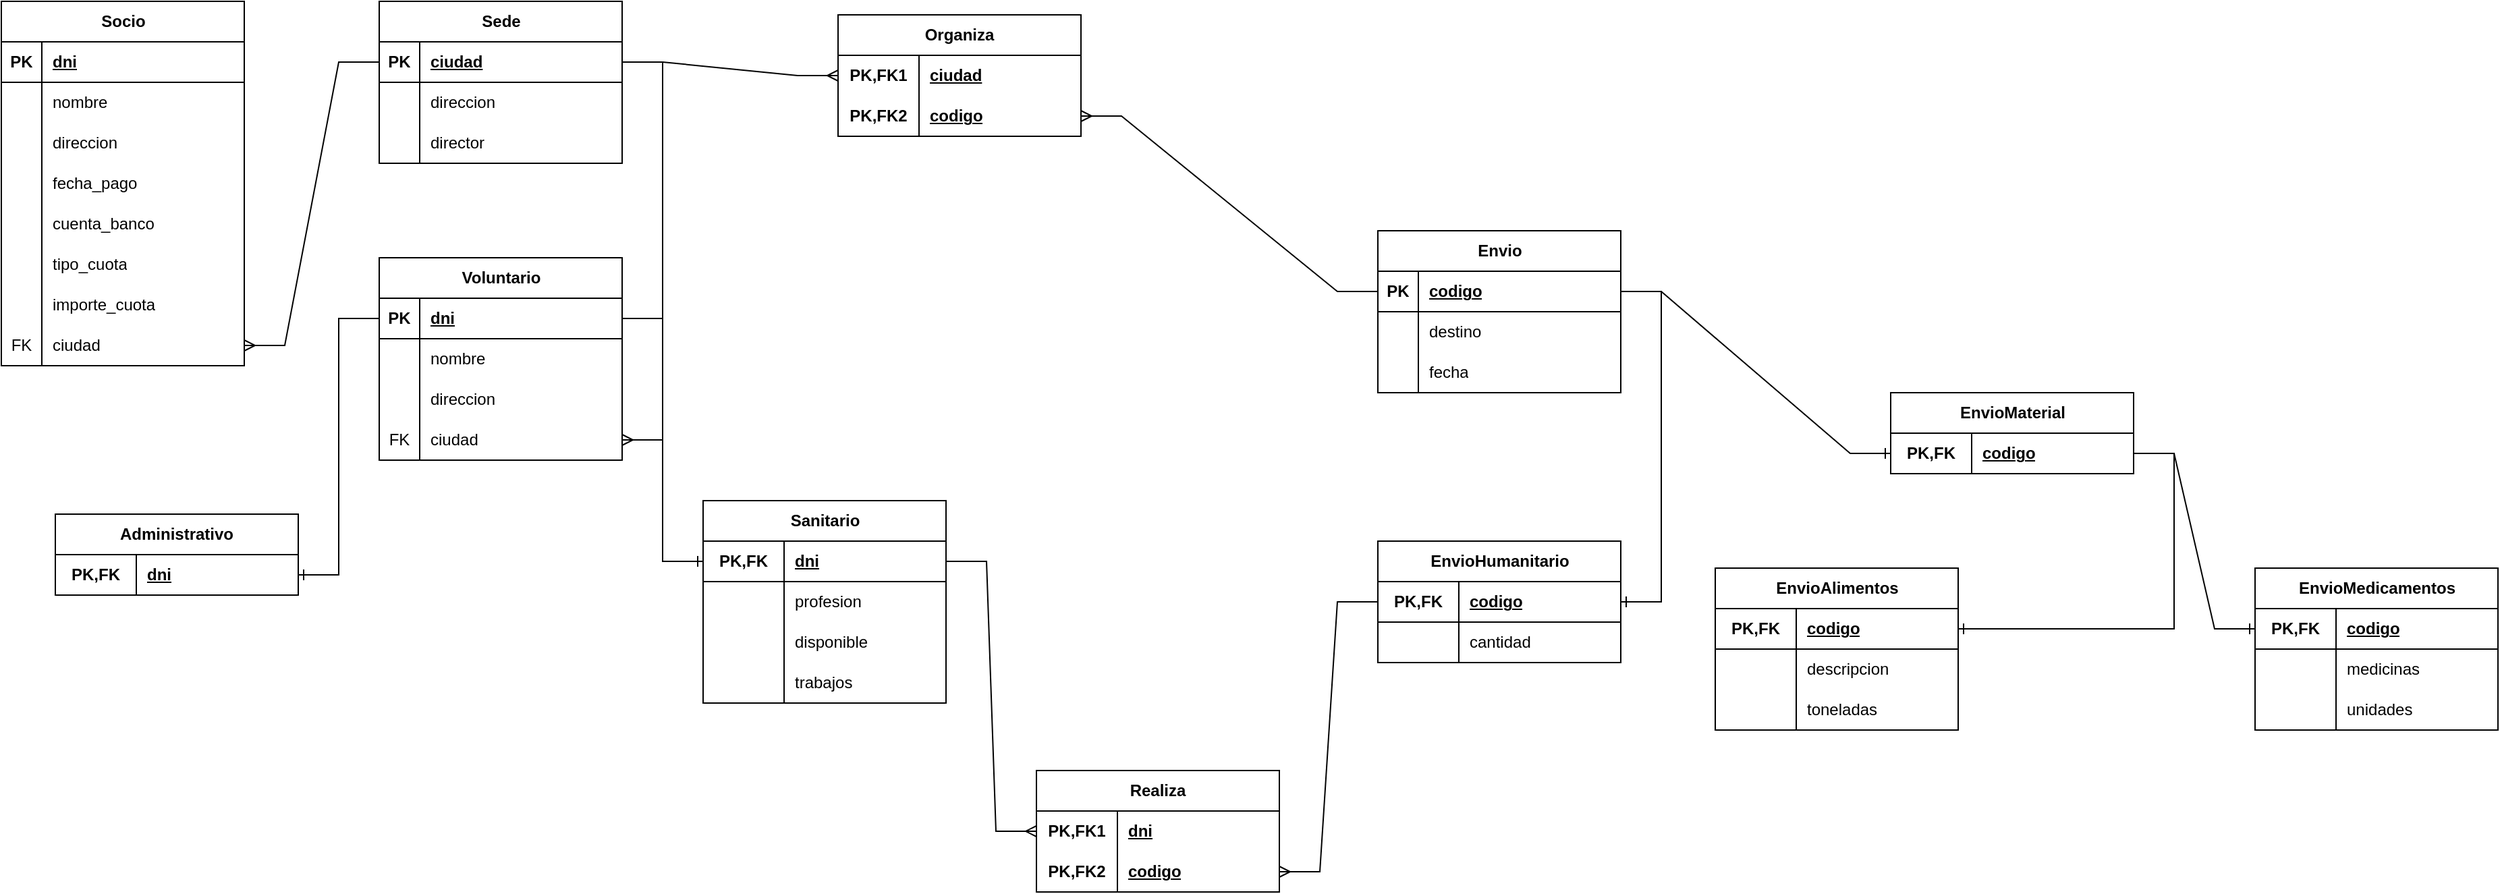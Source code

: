 <mxfile version="22.1.21" type="device">
  <diagram name="Página-1" id="UptLDye1gBwtxcSIjDWc">
    <mxGraphModel dx="2150" dy="1048" grid="1" gridSize="10" guides="1" tooltips="1" connect="1" arrows="1" fold="1" page="1" pageScale="1" pageWidth="827" pageHeight="1169" math="0" shadow="0">
      <root>
        <mxCell id="0" />
        <mxCell id="1" parent="0" />
        <mxCell id="ssdLBrvo46bUVIq6SljX-1" value="Socio" style="shape=table;startSize=30;container=1;collapsible=1;childLayout=tableLayout;fixedRows=1;rowLines=0;fontStyle=1;align=center;resizeLast=1;html=1;" parent="1" vertex="1">
          <mxGeometry x="60" y="710" width="180" height="270" as="geometry" />
        </mxCell>
        <mxCell id="ssdLBrvo46bUVIq6SljX-2" value="" style="shape=tableRow;horizontal=0;startSize=0;swimlaneHead=0;swimlaneBody=0;fillColor=none;collapsible=0;dropTarget=0;points=[[0,0.5],[1,0.5]];portConstraint=eastwest;top=0;left=0;right=0;bottom=1;" parent="ssdLBrvo46bUVIq6SljX-1" vertex="1">
          <mxGeometry y="30" width="180" height="30" as="geometry" />
        </mxCell>
        <mxCell id="ssdLBrvo46bUVIq6SljX-3" value="PK" style="shape=partialRectangle;connectable=0;fillColor=none;top=0;left=0;bottom=0;right=0;fontStyle=1;overflow=hidden;whiteSpace=wrap;html=1;" parent="ssdLBrvo46bUVIq6SljX-2" vertex="1">
          <mxGeometry width="30" height="30" as="geometry">
            <mxRectangle width="30" height="30" as="alternateBounds" />
          </mxGeometry>
        </mxCell>
        <mxCell id="ssdLBrvo46bUVIq6SljX-4" value="dni" style="shape=partialRectangle;connectable=0;fillColor=none;top=0;left=0;bottom=0;right=0;align=left;spacingLeft=6;fontStyle=5;overflow=hidden;whiteSpace=wrap;html=1;" parent="ssdLBrvo46bUVIq6SljX-2" vertex="1">
          <mxGeometry x="30" width="150" height="30" as="geometry">
            <mxRectangle width="150" height="30" as="alternateBounds" />
          </mxGeometry>
        </mxCell>
        <mxCell id="ssdLBrvo46bUVIq6SljX-5" value="" style="shape=tableRow;horizontal=0;startSize=0;swimlaneHead=0;swimlaneBody=0;fillColor=none;collapsible=0;dropTarget=0;points=[[0,0.5],[1,0.5]];portConstraint=eastwest;top=0;left=0;right=0;bottom=0;" parent="ssdLBrvo46bUVIq6SljX-1" vertex="1">
          <mxGeometry y="60" width="180" height="30" as="geometry" />
        </mxCell>
        <mxCell id="ssdLBrvo46bUVIq6SljX-6" value="" style="shape=partialRectangle;connectable=0;fillColor=none;top=0;left=0;bottom=0;right=0;editable=1;overflow=hidden;whiteSpace=wrap;html=1;" parent="ssdLBrvo46bUVIq6SljX-5" vertex="1">
          <mxGeometry width="30" height="30" as="geometry">
            <mxRectangle width="30" height="30" as="alternateBounds" />
          </mxGeometry>
        </mxCell>
        <mxCell id="ssdLBrvo46bUVIq6SljX-7" value="nombre" style="shape=partialRectangle;connectable=0;fillColor=none;top=0;left=0;bottom=0;right=0;align=left;spacingLeft=6;overflow=hidden;whiteSpace=wrap;html=1;" parent="ssdLBrvo46bUVIq6SljX-5" vertex="1">
          <mxGeometry x="30" width="150" height="30" as="geometry">
            <mxRectangle width="150" height="30" as="alternateBounds" />
          </mxGeometry>
        </mxCell>
        <mxCell id="ssdLBrvo46bUVIq6SljX-8" value="" style="shape=tableRow;horizontal=0;startSize=0;swimlaneHead=0;swimlaneBody=0;fillColor=none;collapsible=0;dropTarget=0;points=[[0,0.5],[1,0.5]];portConstraint=eastwest;top=0;left=0;right=0;bottom=0;" parent="ssdLBrvo46bUVIq6SljX-1" vertex="1">
          <mxGeometry y="90" width="180" height="30" as="geometry" />
        </mxCell>
        <mxCell id="ssdLBrvo46bUVIq6SljX-9" value="" style="shape=partialRectangle;connectable=0;fillColor=none;top=0;left=0;bottom=0;right=0;editable=1;overflow=hidden;whiteSpace=wrap;html=1;" parent="ssdLBrvo46bUVIq6SljX-8" vertex="1">
          <mxGeometry width="30" height="30" as="geometry">
            <mxRectangle width="30" height="30" as="alternateBounds" />
          </mxGeometry>
        </mxCell>
        <mxCell id="ssdLBrvo46bUVIq6SljX-10" value="direccion" style="shape=partialRectangle;connectable=0;fillColor=none;top=0;left=0;bottom=0;right=0;align=left;spacingLeft=6;overflow=hidden;whiteSpace=wrap;html=1;" parent="ssdLBrvo46bUVIq6SljX-8" vertex="1">
          <mxGeometry x="30" width="150" height="30" as="geometry">
            <mxRectangle width="150" height="30" as="alternateBounds" />
          </mxGeometry>
        </mxCell>
        <mxCell id="ssdLBrvo46bUVIq6SljX-11" value="" style="shape=tableRow;horizontal=0;startSize=0;swimlaneHead=0;swimlaneBody=0;fillColor=none;collapsible=0;dropTarget=0;points=[[0,0.5],[1,0.5]];portConstraint=eastwest;top=0;left=0;right=0;bottom=0;" parent="ssdLBrvo46bUVIq6SljX-1" vertex="1">
          <mxGeometry y="120" width="180" height="30" as="geometry" />
        </mxCell>
        <mxCell id="ssdLBrvo46bUVIq6SljX-12" value="" style="shape=partialRectangle;connectable=0;fillColor=none;top=0;left=0;bottom=0;right=0;editable=1;overflow=hidden;whiteSpace=wrap;html=1;" parent="ssdLBrvo46bUVIq6SljX-11" vertex="1">
          <mxGeometry width="30" height="30" as="geometry">
            <mxRectangle width="30" height="30" as="alternateBounds" />
          </mxGeometry>
        </mxCell>
        <mxCell id="ssdLBrvo46bUVIq6SljX-13" value="fecha_pago" style="shape=partialRectangle;connectable=0;fillColor=none;top=0;left=0;bottom=0;right=0;align=left;spacingLeft=6;overflow=hidden;whiteSpace=wrap;html=1;" parent="ssdLBrvo46bUVIq6SljX-11" vertex="1">
          <mxGeometry x="30" width="150" height="30" as="geometry">
            <mxRectangle width="150" height="30" as="alternateBounds" />
          </mxGeometry>
        </mxCell>
        <mxCell id="ssdLBrvo46bUVIq6SljX-14" value="" style="shape=tableRow;horizontal=0;startSize=0;swimlaneHead=0;swimlaneBody=0;fillColor=none;collapsible=0;dropTarget=0;points=[[0,0.5],[1,0.5]];portConstraint=eastwest;top=0;left=0;right=0;bottom=0;" parent="ssdLBrvo46bUVIq6SljX-1" vertex="1">
          <mxGeometry y="150" width="180" height="30" as="geometry" />
        </mxCell>
        <mxCell id="ssdLBrvo46bUVIq6SljX-15" value="" style="shape=partialRectangle;connectable=0;fillColor=none;top=0;left=0;bottom=0;right=0;editable=1;overflow=hidden;whiteSpace=wrap;html=1;" parent="ssdLBrvo46bUVIq6SljX-14" vertex="1">
          <mxGeometry width="30" height="30" as="geometry">
            <mxRectangle width="30" height="30" as="alternateBounds" />
          </mxGeometry>
        </mxCell>
        <mxCell id="ssdLBrvo46bUVIq6SljX-16" value="cuenta_banco" style="shape=partialRectangle;connectable=0;fillColor=none;top=0;left=0;bottom=0;right=0;align=left;spacingLeft=6;overflow=hidden;whiteSpace=wrap;html=1;" parent="ssdLBrvo46bUVIq6SljX-14" vertex="1">
          <mxGeometry x="30" width="150" height="30" as="geometry">
            <mxRectangle width="150" height="30" as="alternateBounds" />
          </mxGeometry>
        </mxCell>
        <mxCell id="ssdLBrvo46bUVIq6SljX-17" value="" style="shape=tableRow;horizontal=0;startSize=0;swimlaneHead=0;swimlaneBody=0;fillColor=none;collapsible=0;dropTarget=0;points=[[0,0.5],[1,0.5]];portConstraint=eastwest;top=0;left=0;right=0;bottom=0;" parent="ssdLBrvo46bUVIq6SljX-1" vertex="1">
          <mxGeometry y="180" width="180" height="30" as="geometry" />
        </mxCell>
        <mxCell id="ssdLBrvo46bUVIq6SljX-18" value="" style="shape=partialRectangle;connectable=0;fillColor=none;top=0;left=0;bottom=0;right=0;editable=1;overflow=hidden;whiteSpace=wrap;html=1;" parent="ssdLBrvo46bUVIq6SljX-17" vertex="1">
          <mxGeometry width="30" height="30" as="geometry">
            <mxRectangle width="30" height="30" as="alternateBounds" />
          </mxGeometry>
        </mxCell>
        <mxCell id="ssdLBrvo46bUVIq6SljX-19" value="tipo_cuota" style="shape=partialRectangle;connectable=0;fillColor=none;top=0;left=0;bottom=0;right=0;align=left;spacingLeft=6;overflow=hidden;whiteSpace=wrap;html=1;" parent="ssdLBrvo46bUVIq6SljX-17" vertex="1">
          <mxGeometry x="30" width="150" height="30" as="geometry">
            <mxRectangle width="150" height="30" as="alternateBounds" />
          </mxGeometry>
        </mxCell>
        <mxCell id="ssdLBrvo46bUVIq6SljX-20" value="" style="shape=tableRow;horizontal=0;startSize=0;swimlaneHead=0;swimlaneBody=0;fillColor=none;collapsible=0;dropTarget=0;points=[[0,0.5],[1,0.5]];portConstraint=eastwest;top=0;left=0;right=0;bottom=0;" parent="ssdLBrvo46bUVIq6SljX-1" vertex="1">
          <mxGeometry y="210" width="180" height="30" as="geometry" />
        </mxCell>
        <mxCell id="ssdLBrvo46bUVIq6SljX-21" value="" style="shape=partialRectangle;connectable=0;fillColor=none;top=0;left=0;bottom=0;right=0;editable=1;overflow=hidden;whiteSpace=wrap;html=1;" parent="ssdLBrvo46bUVIq6SljX-20" vertex="1">
          <mxGeometry width="30" height="30" as="geometry">
            <mxRectangle width="30" height="30" as="alternateBounds" />
          </mxGeometry>
        </mxCell>
        <mxCell id="ssdLBrvo46bUVIq6SljX-22" value="importe_cuota" style="shape=partialRectangle;connectable=0;fillColor=none;top=0;left=0;bottom=0;right=0;align=left;spacingLeft=6;overflow=hidden;whiteSpace=wrap;html=1;" parent="ssdLBrvo46bUVIq6SljX-20" vertex="1">
          <mxGeometry x="30" width="150" height="30" as="geometry">
            <mxRectangle width="150" height="30" as="alternateBounds" />
          </mxGeometry>
        </mxCell>
        <mxCell id="ssdLBrvo46bUVIq6SljX-39" value="" style="shape=tableRow;horizontal=0;startSize=0;swimlaneHead=0;swimlaneBody=0;fillColor=none;collapsible=0;dropTarget=0;points=[[0,0.5],[1,0.5]];portConstraint=eastwest;top=0;left=0;right=0;bottom=0;" parent="ssdLBrvo46bUVIq6SljX-1" vertex="1">
          <mxGeometry y="240" width="180" height="30" as="geometry" />
        </mxCell>
        <mxCell id="ssdLBrvo46bUVIq6SljX-40" value="FK" style="shape=partialRectangle;connectable=0;fillColor=none;top=0;left=0;bottom=0;right=0;editable=1;overflow=hidden;whiteSpace=wrap;html=1;" parent="ssdLBrvo46bUVIq6SljX-39" vertex="1">
          <mxGeometry width="30" height="30" as="geometry">
            <mxRectangle width="30" height="30" as="alternateBounds" />
          </mxGeometry>
        </mxCell>
        <mxCell id="ssdLBrvo46bUVIq6SljX-41" value="ciudad" style="shape=partialRectangle;connectable=0;fillColor=none;top=0;left=0;bottom=0;right=0;align=left;spacingLeft=6;overflow=hidden;whiteSpace=wrap;html=1;" parent="ssdLBrvo46bUVIq6SljX-39" vertex="1">
          <mxGeometry x="30" width="150" height="30" as="geometry">
            <mxRectangle width="150" height="30" as="alternateBounds" />
          </mxGeometry>
        </mxCell>
        <mxCell id="ssdLBrvo46bUVIq6SljX-26" value="Sede" style="shape=table;startSize=30;container=1;collapsible=1;childLayout=tableLayout;fixedRows=1;rowLines=0;fontStyle=1;align=center;resizeLast=1;html=1;" parent="1" vertex="1">
          <mxGeometry x="340" y="710" width="180" height="120" as="geometry" />
        </mxCell>
        <mxCell id="ssdLBrvo46bUVIq6SljX-27" value="" style="shape=tableRow;horizontal=0;startSize=0;swimlaneHead=0;swimlaneBody=0;fillColor=none;collapsible=0;dropTarget=0;points=[[0,0.5],[1,0.5]];portConstraint=eastwest;top=0;left=0;right=0;bottom=1;" parent="ssdLBrvo46bUVIq6SljX-26" vertex="1">
          <mxGeometry y="30" width="180" height="30" as="geometry" />
        </mxCell>
        <mxCell id="ssdLBrvo46bUVIq6SljX-28" value="PK" style="shape=partialRectangle;connectable=0;fillColor=none;top=0;left=0;bottom=0;right=0;fontStyle=1;overflow=hidden;whiteSpace=wrap;html=1;" parent="ssdLBrvo46bUVIq6SljX-27" vertex="1">
          <mxGeometry width="30" height="30" as="geometry">
            <mxRectangle width="30" height="30" as="alternateBounds" />
          </mxGeometry>
        </mxCell>
        <mxCell id="ssdLBrvo46bUVIq6SljX-29" value="ciudad" style="shape=partialRectangle;connectable=0;fillColor=none;top=0;left=0;bottom=0;right=0;align=left;spacingLeft=6;fontStyle=5;overflow=hidden;whiteSpace=wrap;html=1;" parent="ssdLBrvo46bUVIq6SljX-27" vertex="1">
          <mxGeometry x="30" width="150" height="30" as="geometry">
            <mxRectangle width="150" height="30" as="alternateBounds" />
          </mxGeometry>
        </mxCell>
        <mxCell id="ssdLBrvo46bUVIq6SljX-30" value="" style="shape=tableRow;horizontal=0;startSize=0;swimlaneHead=0;swimlaneBody=0;fillColor=none;collapsible=0;dropTarget=0;points=[[0,0.5],[1,0.5]];portConstraint=eastwest;top=0;left=0;right=0;bottom=0;" parent="ssdLBrvo46bUVIq6SljX-26" vertex="1">
          <mxGeometry y="60" width="180" height="30" as="geometry" />
        </mxCell>
        <mxCell id="ssdLBrvo46bUVIq6SljX-31" value="" style="shape=partialRectangle;connectable=0;fillColor=none;top=0;left=0;bottom=0;right=0;editable=1;overflow=hidden;whiteSpace=wrap;html=1;" parent="ssdLBrvo46bUVIq6SljX-30" vertex="1">
          <mxGeometry width="30" height="30" as="geometry">
            <mxRectangle width="30" height="30" as="alternateBounds" />
          </mxGeometry>
        </mxCell>
        <mxCell id="ssdLBrvo46bUVIq6SljX-32" value="direccion" style="shape=partialRectangle;connectable=0;fillColor=none;top=0;left=0;bottom=0;right=0;align=left;spacingLeft=6;overflow=hidden;whiteSpace=wrap;html=1;" parent="ssdLBrvo46bUVIq6SljX-30" vertex="1">
          <mxGeometry x="30" width="150" height="30" as="geometry">
            <mxRectangle width="150" height="30" as="alternateBounds" />
          </mxGeometry>
        </mxCell>
        <mxCell id="ssdLBrvo46bUVIq6SljX-33" value="" style="shape=tableRow;horizontal=0;startSize=0;swimlaneHead=0;swimlaneBody=0;fillColor=none;collapsible=0;dropTarget=0;points=[[0,0.5],[1,0.5]];portConstraint=eastwest;top=0;left=0;right=0;bottom=0;" parent="ssdLBrvo46bUVIq6SljX-26" vertex="1">
          <mxGeometry y="90" width="180" height="30" as="geometry" />
        </mxCell>
        <mxCell id="ssdLBrvo46bUVIq6SljX-34" value="" style="shape=partialRectangle;connectable=0;fillColor=none;top=0;left=0;bottom=0;right=0;editable=1;overflow=hidden;whiteSpace=wrap;html=1;" parent="ssdLBrvo46bUVIq6SljX-33" vertex="1">
          <mxGeometry width="30" height="30" as="geometry">
            <mxRectangle width="30" height="30" as="alternateBounds" />
          </mxGeometry>
        </mxCell>
        <mxCell id="ssdLBrvo46bUVIq6SljX-35" value="director" style="shape=partialRectangle;connectable=0;fillColor=none;top=0;left=0;bottom=0;right=0;align=left;spacingLeft=6;overflow=hidden;whiteSpace=wrap;html=1;" parent="ssdLBrvo46bUVIq6SljX-33" vertex="1">
          <mxGeometry x="30" width="150" height="30" as="geometry">
            <mxRectangle width="150" height="30" as="alternateBounds" />
          </mxGeometry>
        </mxCell>
        <mxCell id="ssdLBrvo46bUVIq6SljX-42" value="" style="edgeStyle=entityRelationEdgeStyle;fontSize=12;html=1;endArrow=ERmany;rounded=0;" parent="1" source="ssdLBrvo46bUVIq6SljX-27" target="ssdLBrvo46bUVIq6SljX-39" edge="1">
          <mxGeometry width="100" height="100" relative="1" as="geometry">
            <mxPoint x="240" y="870" as="sourcePoint" />
            <mxPoint x="340" y="770" as="targetPoint" />
          </mxGeometry>
        </mxCell>
        <mxCell id="ssdLBrvo46bUVIq6SljX-43" value="Voluntario" style="shape=table;startSize=30;container=1;collapsible=1;childLayout=tableLayout;fixedRows=1;rowLines=0;fontStyle=1;align=center;resizeLast=1;html=1;" parent="1" vertex="1">
          <mxGeometry x="340" y="900" width="180" height="150" as="geometry" />
        </mxCell>
        <mxCell id="ssdLBrvo46bUVIq6SljX-44" value="" style="shape=tableRow;horizontal=0;startSize=0;swimlaneHead=0;swimlaneBody=0;fillColor=none;collapsible=0;dropTarget=0;points=[[0,0.5],[1,0.5]];portConstraint=eastwest;top=0;left=0;right=0;bottom=1;" parent="ssdLBrvo46bUVIq6SljX-43" vertex="1">
          <mxGeometry y="30" width="180" height="30" as="geometry" />
        </mxCell>
        <mxCell id="ssdLBrvo46bUVIq6SljX-45" value="PK" style="shape=partialRectangle;connectable=0;fillColor=none;top=0;left=0;bottom=0;right=0;fontStyle=1;overflow=hidden;whiteSpace=wrap;html=1;" parent="ssdLBrvo46bUVIq6SljX-44" vertex="1">
          <mxGeometry width="30" height="30" as="geometry">
            <mxRectangle width="30" height="30" as="alternateBounds" />
          </mxGeometry>
        </mxCell>
        <mxCell id="ssdLBrvo46bUVIq6SljX-46" value="dni" style="shape=partialRectangle;connectable=0;fillColor=none;top=0;left=0;bottom=0;right=0;align=left;spacingLeft=6;fontStyle=5;overflow=hidden;whiteSpace=wrap;html=1;" parent="ssdLBrvo46bUVIq6SljX-44" vertex="1">
          <mxGeometry x="30" width="150" height="30" as="geometry">
            <mxRectangle width="150" height="30" as="alternateBounds" />
          </mxGeometry>
        </mxCell>
        <mxCell id="ssdLBrvo46bUVIq6SljX-47" value="" style="shape=tableRow;horizontal=0;startSize=0;swimlaneHead=0;swimlaneBody=0;fillColor=none;collapsible=0;dropTarget=0;points=[[0,0.5],[1,0.5]];portConstraint=eastwest;top=0;left=0;right=0;bottom=0;" parent="ssdLBrvo46bUVIq6SljX-43" vertex="1">
          <mxGeometry y="60" width="180" height="30" as="geometry" />
        </mxCell>
        <mxCell id="ssdLBrvo46bUVIq6SljX-48" value="" style="shape=partialRectangle;connectable=0;fillColor=none;top=0;left=0;bottom=0;right=0;editable=1;overflow=hidden;whiteSpace=wrap;html=1;" parent="ssdLBrvo46bUVIq6SljX-47" vertex="1">
          <mxGeometry width="30" height="30" as="geometry">
            <mxRectangle width="30" height="30" as="alternateBounds" />
          </mxGeometry>
        </mxCell>
        <mxCell id="ssdLBrvo46bUVIq6SljX-49" value="nombre" style="shape=partialRectangle;connectable=0;fillColor=none;top=0;left=0;bottom=0;right=0;align=left;spacingLeft=6;overflow=hidden;whiteSpace=wrap;html=1;" parent="ssdLBrvo46bUVIq6SljX-47" vertex="1">
          <mxGeometry x="30" width="150" height="30" as="geometry">
            <mxRectangle width="150" height="30" as="alternateBounds" />
          </mxGeometry>
        </mxCell>
        <mxCell id="ssdLBrvo46bUVIq6SljX-50" value="" style="shape=tableRow;horizontal=0;startSize=0;swimlaneHead=0;swimlaneBody=0;fillColor=none;collapsible=0;dropTarget=0;points=[[0,0.5],[1,0.5]];portConstraint=eastwest;top=0;left=0;right=0;bottom=0;" parent="ssdLBrvo46bUVIq6SljX-43" vertex="1">
          <mxGeometry y="90" width="180" height="30" as="geometry" />
        </mxCell>
        <mxCell id="ssdLBrvo46bUVIq6SljX-51" value="" style="shape=partialRectangle;connectable=0;fillColor=none;top=0;left=0;bottom=0;right=0;editable=1;overflow=hidden;whiteSpace=wrap;html=1;" parent="ssdLBrvo46bUVIq6SljX-50" vertex="1">
          <mxGeometry width="30" height="30" as="geometry">
            <mxRectangle width="30" height="30" as="alternateBounds" />
          </mxGeometry>
        </mxCell>
        <mxCell id="ssdLBrvo46bUVIq6SljX-52" value="direccion" style="shape=partialRectangle;connectable=0;fillColor=none;top=0;left=0;bottom=0;right=0;align=left;spacingLeft=6;overflow=hidden;whiteSpace=wrap;html=1;" parent="ssdLBrvo46bUVIq6SljX-50" vertex="1">
          <mxGeometry x="30" width="150" height="30" as="geometry">
            <mxRectangle width="150" height="30" as="alternateBounds" />
          </mxGeometry>
        </mxCell>
        <mxCell id="ssdLBrvo46bUVIq6SljX-53" value="" style="shape=tableRow;horizontal=0;startSize=0;swimlaneHead=0;swimlaneBody=0;fillColor=none;collapsible=0;dropTarget=0;points=[[0,0.5],[1,0.5]];portConstraint=eastwest;top=0;left=0;right=0;bottom=0;" parent="ssdLBrvo46bUVIq6SljX-43" vertex="1">
          <mxGeometry y="120" width="180" height="30" as="geometry" />
        </mxCell>
        <mxCell id="ssdLBrvo46bUVIq6SljX-54" value="FK" style="shape=partialRectangle;connectable=0;fillColor=none;top=0;left=0;bottom=0;right=0;editable=1;overflow=hidden;whiteSpace=wrap;html=1;" parent="ssdLBrvo46bUVIq6SljX-53" vertex="1">
          <mxGeometry width="30" height="30" as="geometry">
            <mxRectangle width="30" height="30" as="alternateBounds" />
          </mxGeometry>
        </mxCell>
        <mxCell id="ssdLBrvo46bUVIq6SljX-55" value="ciudad" style="shape=partialRectangle;connectable=0;fillColor=none;top=0;left=0;bottom=0;right=0;align=left;spacingLeft=6;overflow=hidden;whiteSpace=wrap;html=1;" parent="ssdLBrvo46bUVIq6SljX-53" vertex="1">
          <mxGeometry x="30" width="150" height="30" as="geometry">
            <mxRectangle width="150" height="30" as="alternateBounds" />
          </mxGeometry>
        </mxCell>
        <mxCell id="ssdLBrvo46bUVIq6SljX-56" value="" style="edgeStyle=entityRelationEdgeStyle;fontSize=12;html=1;endArrow=ERmany;rounded=0;" parent="1" source="ssdLBrvo46bUVIq6SljX-27" target="ssdLBrvo46bUVIq6SljX-53" edge="1">
          <mxGeometry width="100" height="100" relative="1" as="geometry">
            <mxPoint x="320" y="1000" as="sourcePoint" />
            <mxPoint x="420" y="900" as="targetPoint" />
          </mxGeometry>
        </mxCell>
        <mxCell id="ssdLBrvo46bUVIq6SljX-57" value="Administrativo" style="shape=table;startSize=30;container=1;collapsible=1;childLayout=tableLayout;fixedRows=1;rowLines=0;fontStyle=1;align=center;resizeLast=1;html=1;whiteSpace=wrap;" parent="1" vertex="1">
          <mxGeometry x="100" y="1090" width="180" height="60" as="geometry" />
        </mxCell>
        <mxCell id="ssdLBrvo46bUVIq6SljX-61" value="" style="shape=tableRow;horizontal=0;startSize=0;swimlaneHead=0;swimlaneBody=0;fillColor=none;collapsible=0;dropTarget=0;points=[[0,0.5],[1,0.5]];portConstraint=eastwest;top=0;left=0;right=0;bottom=1;html=1;" parent="ssdLBrvo46bUVIq6SljX-57" vertex="1">
          <mxGeometry y="30" width="180" height="30" as="geometry" />
        </mxCell>
        <mxCell id="ssdLBrvo46bUVIq6SljX-62" value="PK,FK" style="shape=partialRectangle;connectable=0;fillColor=none;top=0;left=0;bottom=0;right=0;fontStyle=1;overflow=hidden;html=1;whiteSpace=wrap;" parent="ssdLBrvo46bUVIq6SljX-61" vertex="1">
          <mxGeometry width="60" height="30" as="geometry">
            <mxRectangle width="60" height="30" as="alternateBounds" />
          </mxGeometry>
        </mxCell>
        <mxCell id="ssdLBrvo46bUVIq6SljX-63" value="dni" style="shape=partialRectangle;connectable=0;fillColor=none;top=0;left=0;bottom=0;right=0;align=left;spacingLeft=6;fontStyle=5;overflow=hidden;html=1;whiteSpace=wrap;" parent="ssdLBrvo46bUVIq6SljX-61" vertex="1">
          <mxGeometry x="60" width="120" height="30" as="geometry">
            <mxRectangle width="120" height="30" as="alternateBounds" />
          </mxGeometry>
        </mxCell>
        <mxCell id="ssdLBrvo46bUVIq6SljX-70" value="" style="edgeStyle=entityRelationEdgeStyle;fontSize=12;html=1;endArrow=ERone;endFill=1;rounded=0;" parent="1" source="ssdLBrvo46bUVIq6SljX-44" target="ssdLBrvo46bUVIq6SljX-61" edge="1">
          <mxGeometry width="100" height="100" relative="1" as="geometry">
            <mxPoint x="150" y="1130" as="sourcePoint" />
            <mxPoint x="250" y="1030" as="targetPoint" />
          </mxGeometry>
        </mxCell>
        <mxCell id="ssdLBrvo46bUVIq6SljX-71" value="Sanitario" style="shape=table;startSize=30;container=1;collapsible=1;childLayout=tableLayout;fixedRows=1;rowLines=0;fontStyle=1;align=center;resizeLast=1;html=1;" parent="1" vertex="1">
          <mxGeometry x="580" y="1080" width="180" height="150" as="geometry" />
        </mxCell>
        <mxCell id="ssdLBrvo46bUVIq6SljX-72" value="" style="shape=tableRow;horizontal=0;startSize=0;swimlaneHead=0;swimlaneBody=0;fillColor=none;collapsible=0;dropTarget=0;points=[[0,0.5],[1,0.5]];portConstraint=eastwest;top=0;left=0;right=0;bottom=1;" parent="ssdLBrvo46bUVIq6SljX-71" vertex="1">
          <mxGeometry y="30" width="180" height="30" as="geometry" />
        </mxCell>
        <mxCell id="ssdLBrvo46bUVIq6SljX-73" value="PK,FK" style="shape=partialRectangle;connectable=0;fillColor=none;top=0;left=0;bottom=0;right=0;fontStyle=1;overflow=hidden;whiteSpace=wrap;html=1;" parent="ssdLBrvo46bUVIq6SljX-72" vertex="1">
          <mxGeometry width="60" height="30" as="geometry">
            <mxRectangle width="60" height="30" as="alternateBounds" />
          </mxGeometry>
        </mxCell>
        <mxCell id="ssdLBrvo46bUVIq6SljX-74" value="dni" style="shape=partialRectangle;connectable=0;fillColor=none;top=0;left=0;bottom=0;right=0;align=left;spacingLeft=6;fontStyle=5;overflow=hidden;whiteSpace=wrap;html=1;" parent="ssdLBrvo46bUVIq6SljX-72" vertex="1">
          <mxGeometry x="60" width="120" height="30" as="geometry">
            <mxRectangle width="120" height="30" as="alternateBounds" />
          </mxGeometry>
        </mxCell>
        <mxCell id="ssdLBrvo46bUVIq6SljX-75" value="" style="shape=tableRow;horizontal=0;startSize=0;swimlaneHead=0;swimlaneBody=0;fillColor=none;collapsible=0;dropTarget=0;points=[[0,0.5],[1,0.5]];portConstraint=eastwest;top=0;left=0;right=0;bottom=0;" parent="ssdLBrvo46bUVIq6SljX-71" vertex="1">
          <mxGeometry y="60" width="180" height="30" as="geometry" />
        </mxCell>
        <mxCell id="ssdLBrvo46bUVIq6SljX-76" value="" style="shape=partialRectangle;connectable=0;fillColor=none;top=0;left=0;bottom=0;right=0;editable=1;overflow=hidden;whiteSpace=wrap;html=1;" parent="ssdLBrvo46bUVIq6SljX-75" vertex="1">
          <mxGeometry width="60" height="30" as="geometry">
            <mxRectangle width="60" height="30" as="alternateBounds" />
          </mxGeometry>
        </mxCell>
        <mxCell id="ssdLBrvo46bUVIq6SljX-77" value="profesion" style="shape=partialRectangle;connectable=0;fillColor=none;top=0;left=0;bottom=0;right=0;align=left;spacingLeft=6;overflow=hidden;whiteSpace=wrap;html=1;" parent="ssdLBrvo46bUVIq6SljX-75" vertex="1">
          <mxGeometry x="60" width="120" height="30" as="geometry">
            <mxRectangle width="120" height="30" as="alternateBounds" />
          </mxGeometry>
        </mxCell>
        <mxCell id="ssdLBrvo46bUVIq6SljX-78" value="" style="shape=tableRow;horizontal=0;startSize=0;swimlaneHead=0;swimlaneBody=0;fillColor=none;collapsible=0;dropTarget=0;points=[[0,0.5],[1,0.5]];portConstraint=eastwest;top=0;left=0;right=0;bottom=0;" parent="ssdLBrvo46bUVIq6SljX-71" vertex="1">
          <mxGeometry y="90" width="180" height="30" as="geometry" />
        </mxCell>
        <mxCell id="ssdLBrvo46bUVIq6SljX-79" value="" style="shape=partialRectangle;connectable=0;fillColor=none;top=0;left=0;bottom=0;right=0;editable=1;overflow=hidden;whiteSpace=wrap;html=1;" parent="ssdLBrvo46bUVIq6SljX-78" vertex="1">
          <mxGeometry width="60" height="30" as="geometry">
            <mxRectangle width="60" height="30" as="alternateBounds" />
          </mxGeometry>
        </mxCell>
        <mxCell id="ssdLBrvo46bUVIq6SljX-80" value="disponible" style="shape=partialRectangle;connectable=0;fillColor=none;top=0;left=0;bottom=0;right=0;align=left;spacingLeft=6;overflow=hidden;whiteSpace=wrap;html=1;" parent="ssdLBrvo46bUVIq6SljX-78" vertex="1">
          <mxGeometry x="60" width="120" height="30" as="geometry">
            <mxRectangle width="120" height="30" as="alternateBounds" />
          </mxGeometry>
        </mxCell>
        <mxCell id="ssdLBrvo46bUVIq6SljX-81" value="" style="shape=tableRow;horizontal=0;startSize=0;swimlaneHead=0;swimlaneBody=0;fillColor=none;collapsible=0;dropTarget=0;points=[[0,0.5],[1,0.5]];portConstraint=eastwest;top=0;left=0;right=0;bottom=0;" parent="ssdLBrvo46bUVIq6SljX-71" vertex="1">
          <mxGeometry y="120" width="180" height="30" as="geometry" />
        </mxCell>
        <mxCell id="ssdLBrvo46bUVIq6SljX-82" value="" style="shape=partialRectangle;connectable=0;fillColor=none;top=0;left=0;bottom=0;right=0;editable=1;overflow=hidden;whiteSpace=wrap;html=1;" parent="ssdLBrvo46bUVIq6SljX-81" vertex="1">
          <mxGeometry width="60" height="30" as="geometry">
            <mxRectangle width="60" height="30" as="alternateBounds" />
          </mxGeometry>
        </mxCell>
        <mxCell id="ssdLBrvo46bUVIq6SljX-83" value="trabajos" style="shape=partialRectangle;connectable=0;fillColor=none;top=0;left=0;bottom=0;right=0;align=left;spacingLeft=6;overflow=hidden;whiteSpace=wrap;html=1;" parent="ssdLBrvo46bUVIq6SljX-81" vertex="1">
          <mxGeometry x="60" width="120" height="30" as="geometry">
            <mxRectangle width="120" height="30" as="alternateBounds" />
          </mxGeometry>
        </mxCell>
        <mxCell id="ssdLBrvo46bUVIq6SljX-84" value="" style="edgeStyle=entityRelationEdgeStyle;fontSize=12;html=1;endArrow=ERone;endFill=1;rounded=0;" parent="1" source="ssdLBrvo46bUVIq6SljX-44" target="ssdLBrvo46bUVIq6SljX-72" edge="1">
          <mxGeometry width="100" height="100" relative="1" as="geometry">
            <mxPoint x="480" y="1190" as="sourcePoint" />
            <mxPoint x="580" y="1090" as="targetPoint" />
          </mxGeometry>
        </mxCell>
        <mxCell id="ssdLBrvo46bUVIq6SljX-85" value="Envio" style="shape=table;startSize=30;container=1;collapsible=1;childLayout=tableLayout;fixedRows=1;rowLines=0;fontStyle=1;align=center;resizeLast=1;html=1;" parent="1" vertex="1">
          <mxGeometry x="1080" y="880" width="180" height="120" as="geometry" />
        </mxCell>
        <mxCell id="ssdLBrvo46bUVIq6SljX-86" value="" style="shape=tableRow;horizontal=0;startSize=0;swimlaneHead=0;swimlaneBody=0;fillColor=none;collapsible=0;dropTarget=0;points=[[0,0.5],[1,0.5]];portConstraint=eastwest;top=0;left=0;right=0;bottom=1;" parent="ssdLBrvo46bUVIq6SljX-85" vertex="1">
          <mxGeometry y="30" width="180" height="30" as="geometry" />
        </mxCell>
        <mxCell id="ssdLBrvo46bUVIq6SljX-87" value="PK" style="shape=partialRectangle;connectable=0;fillColor=none;top=0;left=0;bottom=0;right=0;fontStyle=1;overflow=hidden;whiteSpace=wrap;html=1;" parent="ssdLBrvo46bUVIq6SljX-86" vertex="1">
          <mxGeometry width="30" height="30" as="geometry">
            <mxRectangle width="30" height="30" as="alternateBounds" />
          </mxGeometry>
        </mxCell>
        <mxCell id="ssdLBrvo46bUVIq6SljX-88" value="codigo" style="shape=partialRectangle;connectable=0;fillColor=none;top=0;left=0;bottom=0;right=0;align=left;spacingLeft=6;fontStyle=5;overflow=hidden;whiteSpace=wrap;html=1;" parent="ssdLBrvo46bUVIq6SljX-86" vertex="1">
          <mxGeometry x="30" width="150" height="30" as="geometry">
            <mxRectangle width="150" height="30" as="alternateBounds" />
          </mxGeometry>
        </mxCell>
        <mxCell id="ssdLBrvo46bUVIq6SljX-89" value="" style="shape=tableRow;horizontal=0;startSize=0;swimlaneHead=0;swimlaneBody=0;fillColor=none;collapsible=0;dropTarget=0;points=[[0,0.5],[1,0.5]];portConstraint=eastwest;top=0;left=0;right=0;bottom=0;" parent="ssdLBrvo46bUVIq6SljX-85" vertex="1">
          <mxGeometry y="60" width="180" height="30" as="geometry" />
        </mxCell>
        <mxCell id="ssdLBrvo46bUVIq6SljX-90" value="" style="shape=partialRectangle;connectable=0;fillColor=none;top=0;left=0;bottom=0;right=0;editable=1;overflow=hidden;whiteSpace=wrap;html=1;" parent="ssdLBrvo46bUVIq6SljX-89" vertex="1">
          <mxGeometry width="30" height="30" as="geometry">
            <mxRectangle width="30" height="30" as="alternateBounds" />
          </mxGeometry>
        </mxCell>
        <mxCell id="ssdLBrvo46bUVIq6SljX-91" value="destino" style="shape=partialRectangle;connectable=0;fillColor=none;top=0;left=0;bottom=0;right=0;align=left;spacingLeft=6;overflow=hidden;whiteSpace=wrap;html=1;" parent="ssdLBrvo46bUVIq6SljX-89" vertex="1">
          <mxGeometry x="30" width="150" height="30" as="geometry">
            <mxRectangle width="150" height="30" as="alternateBounds" />
          </mxGeometry>
        </mxCell>
        <mxCell id="ssdLBrvo46bUVIq6SljX-92" value="" style="shape=tableRow;horizontal=0;startSize=0;swimlaneHead=0;swimlaneBody=0;fillColor=none;collapsible=0;dropTarget=0;points=[[0,0.5],[1,0.5]];portConstraint=eastwest;top=0;left=0;right=0;bottom=0;" parent="ssdLBrvo46bUVIq6SljX-85" vertex="1">
          <mxGeometry y="90" width="180" height="30" as="geometry" />
        </mxCell>
        <mxCell id="ssdLBrvo46bUVIq6SljX-93" value="" style="shape=partialRectangle;connectable=0;fillColor=none;top=0;left=0;bottom=0;right=0;editable=1;overflow=hidden;whiteSpace=wrap;html=1;" parent="ssdLBrvo46bUVIq6SljX-92" vertex="1">
          <mxGeometry width="30" height="30" as="geometry">
            <mxRectangle width="30" height="30" as="alternateBounds" />
          </mxGeometry>
        </mxCell>
        <mxCell id="ssdLBrvo46bUVIq6SljX-94" value="fecha" style="shape=partialRectangle;connectable=0;fillColor=none;top=0;left=0;bottom=0;right=0;align=left;spacingLeft=6;overflow=hidden;whiteSpace=wrap;html=1;" parent="ssdLBrvo46bUVIq6SljX-92" vertex="1">
          <mxGeometry x="30" width="150" height="30" as="geometry">
            <mxRectangle width="150" height="30" as="alternateBounds" />
          </mxGeometry>
        </mxCell>
        <mxCell id="ssdLBrvo46bUVIq6SljX-98" value="Organiza" style="shape=table;startSize=30;container=1;collapsible=1;childLayout=tableLayout;fixedRows=1;rowLines=0;fontStyle=1;align=center;resizeLast=1;html=1;whiteSpace=wrap;" parent="1" vertex="1">
          <mxGeometry x="680" y="720" width="180" height="90" as="geometry" />
        </mxCell>
        <mxCell id="ssdLBrvo46bUVIq6SljX-99" value="" style="shape=tableRow;horizontal=0;startSize=0;swimlaneHead=0;swimlaneBody=0;fillColor=none;collapsible=0;dropTarget=0;points=[[0,0.5],[1,0.5]];portConstraint=eastwest;top=0;left=0;right=0;bottom=0;html=1;" parent="ssdLBrvo46bUVIq6SljX-98" vertex="1">
          <mxGeometry y="30" width="180" height="30" as="geometry" />
        </mxCell>
        <mxCell id="ssdLBrvo46bUVIq6SljX-100" value="PK,FK1" style="shape=partialRectangle;connectable=0;fillColor=none;top=0;left=0;bottom=0;right=0;fontStyle=1;overflow=hidden;html=1;whiteSpace=wrap;" parent="ssdLBrvo46bUVIq6SljX-99" vertex="1">
          <mxGeometry width="60" height="30" as="geometry">
            <mxRectangle width="60" height="30" as="alternateBounds" />
          </mxGeometry>
        </mxCell>
        <mxCell id="ssdLBrvo46bUVIq6SljX-101" value="ciudad" style="shape=partialRectangle;connectable=0;fillColor=none;top=0;left=0;bottom=0;right=0;align=left;spacingLeft=6;fontStyle=5;overflow=hidden;html=1;whiteSpace=wrap;" parent="ssdLBrvo46bUVIq6SljX-99" vertex="1">
          <mxGeometry x="60" width="120" height="30" as="geometry">
            <mxRectangle width="120" height="30" as="alternateBounds" />
          </mxGeometry>
        </mxCell>
        <mxCell id="ssdLBrvo46bUVIq6SljX-102" value="" style="shape=tableRow;horizontal=0;startSize=0;swimlaneHead=0;swimlaneBody=0;fillColor=none;collapsible=0;dropTarget=0;points=[[0,0.5],[1,0.5]];portConstraint=eastwest;top=0;left=0;right=0;bottom=1;html=1;" parent="ssdLBrvo46bUVIq6SljX-98" vertex="1">
          <mxGeometry y="60" width="180" height="30" as="geometry" />
        </mxCell>
        <mxCell id="ssdLBrvo46bUVIq6SljX-103" value="PK,FK2" style="shape=partialRectangle;connectable=0;fillColor=none;top=0;left=0;bottom=0;right=0;fontStyle=1;overflow=hidden;html=1;whiteSpace=wrap;" parent="ssdLBrvo46bUVIq6SljX-102" vertex="1">
          <mxGeometry width="60" height="30" as="geometry">
            <mxRectangle width="60" height="30" as="alternateBounds" />
          </mxGeometry>
        </mxCell>
        <mxCell id="ssdLBrvo46bUVIq6SljX-104" value="codigo" style="shape=partialRectangle;connectable=0;fillColor=none;top=0;left=0;bottom=0;right=0;align=left;spacingLeft=6;fontStyle=5;overflow=hidden;html=1;whiteSpace=wrap;" parent="ssdLBrvo46bUVIq6SljX-102" vertex="1">
          <mxGeometry x="60" width="120" height="30" as="geometry">
            <mxRectangle width="120" height="30" as="alternateBounds" />
          </mxGeometry>
        </mxCell>
        <mxCell id="ssdLBrvo46bUVIq6SljX-111" value="" style="edgeStyle=entityRelationEdgeStyle;fontSize=12;html=1;endArrow=ERmany;rounded=0;" parent="1" source="ssdLBrvo46bUVIq6SljX-27" target="ssdLBrvo46bUVIq6SljX-99" edge="1">
          <mxGeometry width="100" height="100" relative="1" as="geometry">
            <mxPoint x="680" y="900" as="sourcePoint" />
            <mxPoint x="780" y="800" as="targetPoint" />
          </mxGeometry>
        </mxCell>
        <mxCell id="ssdLBrvo46bUVIq6SljX-112" value="" style="edgeStyle=entityRelationEdgeStyle;fontSize=12;html=1;endArrow=ERmany;rounded=0;" parent="1" source="ssdLBrvo46bUVIq6SljX-86" target="ssdLBrvo46bUVIq6SljX-102" edge="1">
          <mxGeometry width="100" height="100" relative="1" as="geometry">
            <mxPoint x="750" y="880" as="sourcePoint" />
            <mxPoint x="830" y="800" as="targetPoint" />
          </mxGeometry>
        </mxCell>
        <mxCell id="ssdLBrvo46bUVIq6SljX-113" value="EnvioHumanitario" style="shape=table;startSize=30;container=1;collapsible=1;childLayout=tableLayout;fixedRows=1;rowLines=0;fontStyle=1;align=center;resizeLast=1;html=1;" parent="1" vertex="1">
          <mxGeometry x="1080" y="1110" width="180" height="90" as="geometry" />
        </mxCell>
        <mxCell id="ssdLBrvo46bUVIq6SljX-114" value="" style="shape=tableRow;horizontal=0;startSize=0;swimlaneHead=0;swimlaneBody=0;fillColor=none;collapsible=0;dropTarget=0;points=[[0,0.5],[1,0.5]];portConstraint=eastwest;top=0;left=0;right=0;bottom=1;" parent="ssdLBrvo46bUVIq6SljX-113" vertex="1">
          <mxGeometry y="30" width="180" height="30" as="geometry" />
        </mxCell>
        <mxCell id="ssdLBrvo46bUVIq6SljX-115" value="PK,FK" style="shape=partialRectangle;connectable=0;fillColor=none;top=0;left=0;bottom=0;right=0;fontStyle=1;overflow=hidden;whiteSpace=wrap;html=1;" parent="ssdLBrvo46bUVIq6SljX-114" vertex="1">
          <mxGeometry width="60" height="30" as="geometry">
            <mxRectangle width="60" height="30" as="alternateBounds" />
          </mxGeometry>
        </mxCell>
        <mxCell id="ssdLBrvo46bUVIq6SljX-116" value="codigo" style="shape=partialRectangle;connectable=0;fillColor=none;top=0;left=0;bottom=0;right=0;align=left;spacingLeft=6;fontStyle=5;overflow=hidden;whiteSpace=wrap;html=1;" parent="ssdLBrvo46bUVIq6SljX-114" vertex="1">
          <mxGeometry x="60" width="120" height="30" as="geometry">
            <mxRectangle width="120" height="30" as="alternateBounds" />
          </mxGeometry>
        </mxCell>
        <mxCell id="ssdLBrvo46bUVIq6SljX-117" value="" style="shape=tableRow;horizontal=0;startSize=0;swimlaneHead=0;swimlaneBody=0;fillColor=none;collapsible=0;dropTarget=0;points=[[0,0.5],[1,0.5]];portConstraint=eastwest;top=0;left=0;right=0;bottom=0;" parent="ssdLBrvo46bUVIq6SljX-113" vertex="1">
          <mxGeometry y="60" width="180" height="30" as="geometry" />
        </mxCell>
        <mxCell id="ssdLBrvo46bUVIq6SljX-118" value="" style="shape=partialRectangle;connectable=0;fillColor=none;top=0;left=0;bottom=0;right=0;editable=1;overflow=hidden;whiteSpace=wrap;html=1;" parent="ssdLBrvo46bUVIq6SljX-117" vertex="1">
          <mxGeometry width="60" height="30" as="geometry">
            <mxRectangle width="60" height="30" as="alternateBounds" />
          </mxGeometry>
        </mxCell>
        <mxCell id="ssdLBrvo46bUVIq6SljX-119" value="cantidad" style="shape=partialRectangle;connectable=0;fillColor=none;top=0;left=0;bottom=0;right=0;align=left;spacingLeft=6;overflow=hidden;whiteSpace=wrap;html=1;" parent="ssdLBrvo46bUVIq6SljX-117" vertex="1">
          <mxGeometry x="60" width="120" height="30" as="geometry">
            <mxRectangle width="120" height="30" as="alternateBounds" />
          </mxGeometry>
        </mxCell>
        <mxCell id="ssdLBrvo46bUVIq6SljX-126" value="Realiza" style="shape=table;startSize=30;container=1;collapsible=1;childLayout=tableLayout;fixedRows=1;rowLines=0;fontStyle=1;align=center;resizeLast=1;html=1;whiteSpace=wrap;" parent="1" vertex="1">
          <mxGeometry x="827" y="1280" width="180" height="90" as="geometry" />
        </mxCell>
        <mxCell id="ssdLBrvo46bUVIq6SljX-127" value="" style="shape=tableRow;horizontal=0;startSize=0;swimlaneHead=0;swimlaneBody=0;fillColor=none;collapsible=0;dropTarget=0;points=[[0,0.5],[1,0.5]];portConstraint=eastwest;top=0;left=0;right=0;bottom=0;html=1;" parent="ssdLBrvo46bUVIq6SljX-126" vertex="1">
          <mxGeometry y="30" width="180" height="30" as="geometry" />
        </mxCell>
        <mxCell id="ssdLBrvo46bUVIq6SljX-128" value="PK,FK1" style="shape=partialRectangle;connectable=0;fillColor=none;top=0;left=0;bottom=0;right=0;fontStyle=1;overflow=hidden;html=1;whiteSpace=wrap;" parent="ssdLBrvo46bUVIq6SljX-127" vertex="1">
          <mxGeometry width="60" height="30" as="geometry">
            <mxRectangle width="60" height="30" as="alternateBounds" />
          </mxGeometry>
        </mxCell>
        <mxCell id="ssdLBrvo46bUVIq6SljX-129" value="dni" style="shape=partialRectangle;connectable=0;fillColor=none;top=0;left=0;bottom=0;right=0;align=left;spacingLeft=6;fontStyle=5;overflow=hidden;html=1;whiteSpace=wrap;" parent="ssdLBrvo46bUVIq6SljX-127" vertex="1">
          <mxGeometry x="60" width="120" height="30" as="geometry">
            <mxRectangle width="120" height="30" as="alternateBounds" />
          </mxGeometry>
        </mxCell>
        <mxCell id="ssdLBrvo46bUVIq6SljX-130" value="" style="shape=tableRow;horizontal=0;startSize=0;swimlaneHead=0;swimlaneBody=0;fillColor=none;collapsible=0;dropTarget=0;points=[[0,0.5],[1,0.5]];portConstraint=eastwest;top=0;left=0;right=0;bottom=1;html=1;" parent="ssdLBrvo46bUVIq6SljX-126" vertex="1">
          <mxGeometry y="60" width="180" height="30" as="geometry" />
        </mxCell>
        <mxCell id="ssdLBrvo46bUVIq6SljX-131" value="PK,FK2" style="shape=partialRectangle;connectable=0;fillColor=none;top=0;left=0;bottom=0;right=0;fontStyle=1;overflow=hidden;html=1;whiteSpace=wrap;" parent="ssdLBrvo46bUVIq6SljX-130" vertex="1">
          <mxGeometry width="60" height="30" as="geometry">
            <mxRectangle width="60" height="30" as="alternateBounds" />
          </mxGeometry>
        </mxCell>
        <mxCell id="ssdLBrvo46bUVIq6SljX-132" value="codigo" style="shape=partialRectangle;connectable=0;fillColor=none;top=0;left=0;bottom=0;right=0;align=left;spacingLeft=6;fontStyle=5;overflow=hidden;html=1;whiteSpace=wrap;" parent="ssdLBrvo46bUVIq6SljX-130" vertex="1">
          <mxGeometry x="60" width="120" height="30" as="geometry">
            <mxRectangle width="120" height="30" as="alternateBounds" />
          </mxGeometry>
        </mxCell>
        <mxCell id="ssdLBrvo46bUVIq6SljX-139" value="" style="edgeStyle=entityRelationEdgeStyle;fontSize=12;html=1;endArrow=ERmany;rounded=0;" parent="1" source="ssdLBrvo46bUVIq6SljX-72" target="ssdLBrvo46bUVIq6SljX-127" edge="1">
          <mxGeometry width="100" height="100" relative="1" as="geometry">
            <mxPoint x="740" y="1290" as="sourcePoint" />
            <mxPoint x="840" y="1190" as="targetPoint" />
          </mxGeometry>
        </mxCell>
        <mxCell id="ssdLBrvo46bUVIq6SljX-140" value="" style="edgeStyle=entityRelationEdgeStyle;fontSize=12;html=1;endArrow=ERmany;rounded=0;" parent="1" source="ssdLBrvo46bUVIq6SljX-114" target="ssdLBrvo46bUVIq6SljX-130" edge="1">
          <mxGeometry width="100" height="100" relative="1" as="geometry">
            <mxPoint x="940" y="1320" as="sourcePoint" />
            <mxPoint x="1040" y="1220" as="targetPoint" />
          </mxGeometry>
        </mxCell>
        <mxCell id="ssdLBrvo46bUVIq6SljX-141" value="" style="edgeStyle=entityRelationEdgeStyle;fontSize=12;html=1;endArrow=ERone;endFill=1;rounded=0;" parent="1" source="ssdLBrvo46bUVIq6SljX-86" target="ssdLBrvo46bUVIq6SljX-114" edge="1">
          <mxGeometry width="100" height="100" relative="1" as="geometry">
            <mxPoint x="1200" y="1140" as="sourcePoint" />
            <mxPoint x="1300" y="1040" as="targetPoint" />
          </mxGeometry>
        </mxCell>
        <mxCell id="ssdLBrvo46bUVIq6SljX-142" value="EnvioMaterial" style="shape=table;startSize=30;container=1;collapsible=1;childLayout=tableLayout;fixedRows=1;rowLines=0;fontStyle=1;align=center;resizeLast=1;html=1;" parent="1" vertex="1">
          <mxGeometry x="1460" y="1000" width="180" height="60" as="geometry" />
        </mxCell>
        <mxCell id="ssdLBrvo46bUVIq6SljX-143" value="" style="shape=tableRow;horizontal=0;startSize=0;swimlaneHead=0;swimlaneBody=0;fillColor=none;collapsible=0;dropTarget=0;points=[[0,0.5],[1,0.5]];portConstraint=eastwest;top=0;left=0;right=0;bottom=1;" parent="ssdLBrvo46bUVIq6SljX-142" vertex="1">
          <mxGeometry y="30" width="180" height="30" as="geometry" />
        </mxCell>
        <mxCell id="ssdLBrvo46bUVIq6SljX-144" value="PK,FK" style="shape=partialRectangle;connectable=0;fillColor=none;top=0;left=0;bottom=0;right=0;fontStyle=1;overflow=hidden;whiteSpace=wrap;html=1;" parent="ssdLBrvo46bUVIq6SljX-143" vertex="1">
          <mxGeometry width="60" height="30" as="geometry">
            <mxRectangle width="60" height="30" as="alternateBounds" />
          </mxGeometry>
        </mxCell>
        <mxCell id="ssdLBrvo46bUVIq6SljX-145" value="codigo" style="shape=partialRectangle;connectable=0;fillColor=none;top=0;left=0;bottom=0;right=0;align=left;spacingLeft=6;fontStyle=5;overflow=hidden;whiteSpace=wrap;html=1;" parent="ssdLBrvo46bUVIq6SljX-143" vertex="1">
          <mxGeometry x="60" width="120" height="30" as="geometry">
            <mxRectangle width="120" height="30" as="alternateBounds" />
          </mxGeometry>
        </mxCell>
        <mxCell id="ssdLBrvo46bUVIq6SljX-155" value="" style="edgeStyle=entityRelationEdgeStyle;fontSize=12;html=1;endArrow=ERone;endFill=1;rounded=0;" parent="1" source="ssdLBrvo46bUVIq6SljX-86" target="ssdLBrvo46bUVIq6SljX-143" edge="1">
          <mxGeometry width="100" height="100" relative="1" as="geometry">
            <mxPoint x="1300" y="1150" as="sourcePoint" />
            <mxPoint x="1400" y="1050" as="targetPoint" />
          </mxGeometry>
        </mxCell>
        <mxCell id="ssdLBrvo46bUVIq6SljX-156" value="EnvioAlimentos" style="shape=table;startSize=30;container=1;collapsible=1;childLayout=tableLayout;fixedRows=1;rowLines=0;fontStyle=1;align=center;resizeLast=1;html=1;" parent="1" vertex="1">
          <mxGeometry x="1330" y="1130" width="180" height="120" as="geometry" />
        </mxCell>
        <mxCell id="ssdLBrvo46bUVIq6SljX-157" value="" style="shape=tableRow;horizontal=0;startSize=0;swimlaneHead=0;swimlaneBody=0;fillColor=none;collapsible=0;dropTarget=0;points=[[0,0.5],[1,0.5]];portConstraint=eastwest;top=0;left=0;right=0;bottom=1;" parent="ssdLBrvo46bUVIq6SljX-156" vertex="1">
          <mxGeometry y="30" width="180" height="30" as="geometry" />
        </mxCell>
        <mxCell id="ssdLBrvo46bUVIq6SljX-158" value="PK,FK" style="shape=partialRectangle;connectable=0;fillColor=none;top=0;left=0;bottom=0;right=0;fontStyle=1;overflow=hidden;whiteSpace=wrap;html=1;" parent="ssdLBrvo46bUVIq6SljX-157" vertex="1">
          <mxGeometry width="60" height="30" as="geometry">
            <mxRectangle width="60" height="30" as="alternateBounds" />
          </mxGeometry>
        </mxCell>
        <mxCell id="ssdLBrvo46bUVIq6SljX-159" value="codigo" style="shape=partialRectangle;connectable=0;fillColor=none;top=0;left=0;bottom=0;right=0;align=left;spacingLeft=6;fontStyle=5;overflow=hidden;whiteSpace=wrap;html=1;" parent="ssdLBrvo46bUVIq6SljX-157" vertex="1">
          <mxGeometry x="60" width="120" height="30" as="geometry">
            <mxRectangle width="120" height="30" as="alternateBounds" />
          </mxGeometry>
        </mxCell>
        <mxCell id="ssdLBrvo46bUVIq6SljX-160" value="" style="shape=tableRow;horizontal=0;startSize=0;swimlaneHead=0;swimlaneBody=0;fillColor=none;collapsible=0;dropTarget=0;points=[[0,0.5],[1,0.5]];portConstraint=eastwest;top=0;left=0;right=0;bottom=0;" parent="ssdLBrvo46bUVIq6SljX-156" vertex="1">
          <mxGeometry y="60" width="180" height="30" as="geometry" />
        </mxCell>
        <mxCell id="ssdLBrvo46bUVIq6SljX-161" value="" style="shape=partialRectangle;connectable=0;fillColor=none;top=0;left=0;bottom=0;right=0;editable=1;overflow=hidden;whiteSpace=wrap;html=1;" parent="ssdLBrvo46bUVIq6SljX-160" vertex="1">
          <mxGeometry width="60" height="30" as="geometry">
            <mxRectangle width="60" height="30" as="alternateBounds" />
          </mxGeometry>
        </mxCell>
        <mxCell id="ssdLBrvo46bUVIq6SljX-162" value="descripcion" style="shape=partialRectangle;connectable=0;fillColor=none;top=0;left=0;bottom=0;right=0;align=left;spacingLeft=6;overflow=hidden;whiteSpace=wrap;html=1;" parent="ssdLBrvo46bUVIq6SljX-160" vertex="1">
          <mxGeometry x="60" width="120" height="30" as="geometry">
            <mxRectangle width="120" height="30" as="alternateBounds" />
          </mxGeometry>
        </mxCell>
        <mxCell id="ssdLBrvo46bUVIq6SljX-163" value="" style="shape=tableRow;horizontal=0;startSize=0;swimlaneHead=0;swimlaneBody=0;fillColor=none;collapsible=0;dropTarget=0;points=[[0,0.5],[1,0.5]];portConstraint=eastwest;top=0;left=0;right=0;bottom=0;" parent="ssdLBrvo46bUVIq6SljX-156" vertex="1">
          <mxGeometry y="90" width="180" height="30" as="geometry" />
        </mxCell>
        <mxCell id="ssdLBrvo46bUVIq6SljX-164" value="" style="shape=partialRectangle;connectable=0;fillColor=none;top=0;left=0;bottom=0;right=0;editable=1;overflow=hidden;whiteSpace=wrap;html=1;" parent="ssdLBrvo46bUVIq6SljX-163" vertex="1">
          <mxGeometry width="60" height="30" as="geometry">
            <mxRectangle width="60" height="30" as="alternateBounds" />
          </mxGeometry>
        </mxCell>
        <mxCell id="ssdLBrvo46bUVIq6SljX-165" value="toneladas" style="shape=partialRectangle;connectable=0;fillColor=none;top=0;left=0;bottom=0;right=0;align=left;spacingLeft=6;overflow=hidden;whiteSpace=wrap;html=1;" parent="ssdLBrvo46bUVIq6SljX-163" vertex="1">
          <mxGeometry x="60" width="120" height="30" as="geometry">
            <mxRectangle width="120" height="30" as="alternateBounds" />
          </mxGeometry>
        </mxCell>
        <mxCell id="ssdLBrvo46bUVIq6SljX-169" value="EnvioMedicamentos" style="shape=table;startSize=30;container=1;collapsible=1;childLayout=tableLayout;fixedRows=1;rowLines=0;fontStyle=1;align=center;resizeLast=1;html=1;" parent="1" vertex="1">
          <mxGeometry x="1730" y="1130" width="180" height="120" as="geometry" />
        </mxCell>
        <mxCell id="ssdLBrvo46bUVIq6SljX-170" value="" style="shape=tableRow;horizontal=0;startSize=0;swimlaneHead=0;swimlaneBody=0;fillColor=none;collapsible=0;dropTarget=0;points=[[0,0.5],[1,0.5]];portConstraint=eastwest;top=0;left=0;right=0;bottom=1;" parent="ssdLBrvo46bUVIq6SljX-169" vertex="1">
          <mxGeometry y="30" width="180" height="30" as="geometry" />
        </mxCell>
        <mxCell id="ssdLBrvo46bUVIq6SljX-171" value="PK,FK" style="shape=partialRectangle;connectable=0;fillColor=none;top=0;left=0;bottom=0;right=0;fontStyle=1;overflow=hidden;whiteSpace=wrap;html=1;" parent="ssdLBrvo46bUVIq6SljX-170" vertex="1">
          <mxGeometry width="60" height="30" as="geometry">
            <mxRectangle width="60" height="30" as="alternateBounds" />
          </mxGeometry>
        </mxCell>
        <mxCell id="ssdLBrvo46bUVIq6SljX-172" value="codigo" style="shape=partialRectangle;connectable=0;fillColor=none;top=0;left=0;bottom=0;right=0;align=left;spacingLeft=6;fontStyle=5;overflow=hidden;whiteSpace=wrap;html=1;" parent="ssdLBrvo46bUVIq6SljX-170" vertex="1">
          <mxGeometry x="60" width="120" height="30" as="geometry">
            <mxRectangle width="120" height="30" as="alternateBounds" />
          </mxGeometry>
        </mxCell>
        <mxCell id="ssdLBrvo46bUVIq6SljX-173" value="" style="shape=tableRow;horizontal=0;startSize=0;swimlaneHead=0;swimlaneBody=0;fillColor=none;collapsible=0;dropTarget=0;points=[[0,0.5],[1,0.5]];portConstraint=eastwest;top=0;left=0;right=0;bottom=0;" parent="ssdLBrvo46bUVIq6SljX-169" vertex="1">
          <mxGeometry y="60" width="180" height="30" as="geometry" />
        </mxCell>
        <mxCell id="ssdLBrvo46bUVIq6SljX-174" value="" style="shape=partialRectangle;connectable=0;fillColor=none;top=0;left=0;bottom=0;right=0;editable=1;overflow=hidden;whiteSpace=wrap;html=1;" parent="ssdLBrvo46bUVIq6SljX-173" vertex="1">
          <mxGeometry width="60" height="30" as="geometry">
            <mxRectangle width="60" height="30" as="alternateBounds" />
          </mxGeometry>
        </mxCell>
        <mxCell id="ssdLBrvo46bUVIq6SljX-175" value="medicinas" style="shape=partialRectangle;connectable=0;fillColor=none;top=0;left=0;bottom=0;right=0;align=left;spacingLeft=6;overflow=hidden;whiteSpace=wrap;html=1;" parent="ssdLBrvo46bUVIq6SljX-173" vertex="1">
          <mxGeometry x="60" width="120" height="30" as="geometry">
            <mxRectangle width="120" height="30" as="alternateBounds" />
          </mxGeometry>
        </mxCell>
        <mxCell id="ssdLBrvo46bUVIq6SljX-176" value="" style="shape=tableRow;horizontal=0;startSize=0;swimlaneHead=0;swimlaneBody=0;fillColor=none;collapsible=0;dropTarget=0;points=[[0,0.5],[1,0.5]];portConstraint=eastwest;top=0;left=0;right=0;bottom=0;" parent="ssdLBrvo46bUVIq6SljX-169" vertex="1">
          <mxGeometry y="90" width="180" height="30" as="geometry" />
        </mxCell>
        <mxCell id="ssdLBrvo46bUVIq6SljX-177" value="" style="shape=partialRectangle;connectable=0;fillColor=none;top=0;left=0;bottom=0;right=0;editable=1;overflow=hidden;whiteSpace=wrap;html=1;" parent="ssdLBrvo46bUVIq6SljX-176" vertex="1">
          <mxGeometry width="60" height="30" as="geometry">
            <mxRectangle width="60" height="30" as="alternateBounds" />
          </mxGeometry>
        </mxCell>
        <mxCell id="ssdLBrvo46bUVIq6SljX-178" value="unidades" style="shape=partialRectangle;connectable=0;fillColor=none;top=0;left=0;bottom=0;right=0;align=left;spacingLeft=6;overflow=hidden;whiteSpace=wrap;html=1;" parent="ssdLBrvo46bUVIq6SljX-176" vertex="1">
          <mxGeometry x="60" width="120" height="30" as="geometry">
            <mxRectangle width="120" height="30" as="alternateBounds" />
          </mxGeometry>
        </mxCell>
        <mxCell id="ssdLBrvo46bUVIq6SljX-182" value="" style="edgeStyle=entityRelationEdgeStyle;fontSize=12;html=1;endArrow=ERone;endFill=1;rounded=0;" parent="1" source="ssdLBrvo46bUVIq6SljX-143" target="ssdLBrvo46bUVIq6SljX-157" edge="1">
          <mxGeometry width="100" height="100" relative="1" as="geometry">
            <mxPoint x="1560" y="1250" as="sourcePoint" />
            <mxPoint x="1660" y="1150" as="targetPoint" />
          </mxGeometry>
        </mxCell>
        <mxCell id="ssdLBrvo46bUVIq6SljX-183" value="" style="edgeStyle=entityRelationEdgeStyle;fontSize=12;html=1;endArrow=ERone;endFill=1;rounded=0;" parent="1" source="ssdLBrvo46bUVIq6SljX-143" target="ssdLBrvo46bUVIq6SljX-170" edge="1">
          <mxGeometry width="100" height="100" relative="1" as="geometry">
            <mxPoint x="1560" y="1250" as="sourcePoint" />
            <mxPoint x="1660" y="1150" as="targetPoint" />
          </mxGeometry>
        </mxCell>
      </root>
    </mxGraphModel>
  </diagram>
</mxfile>
